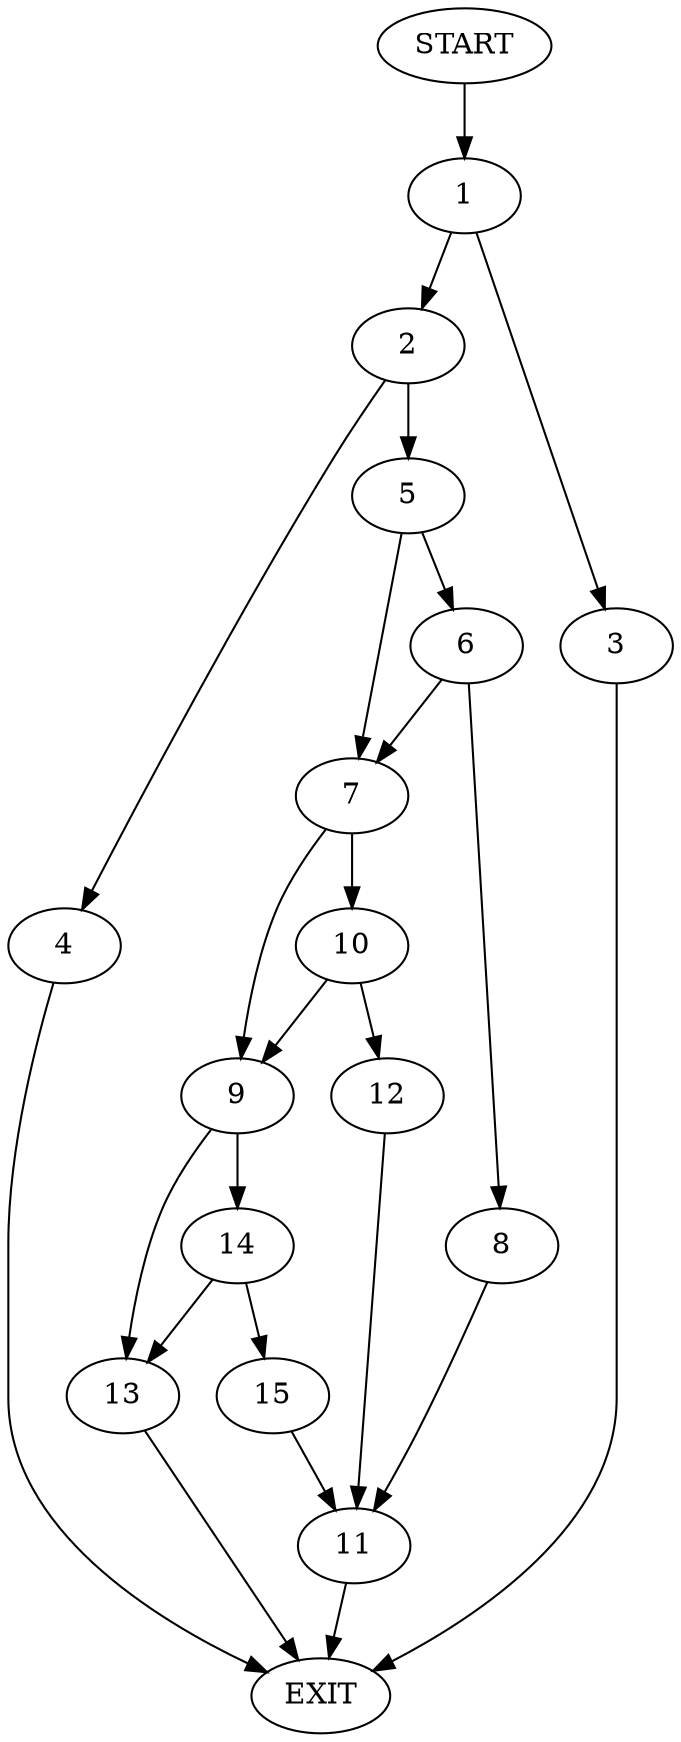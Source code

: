 digraph {
0 [label="START"]
16 [label="EXIT"]
0 -> 1
1 -> 2
1 -> 3
3 -> 16
2 -> 4
2 -> 5
4 -> 16
5 -> 6
5 -> 7
6 -> 8
6 -> 7
7 -> 9
7 -> 10
8 -> 11
11 -> 16
10 -> 12
10 -> 9
9 -> 13
9 -> 14
12 -> 11
13 -> 16
14 -> 15
14 -> 13
15 -> 11
}
